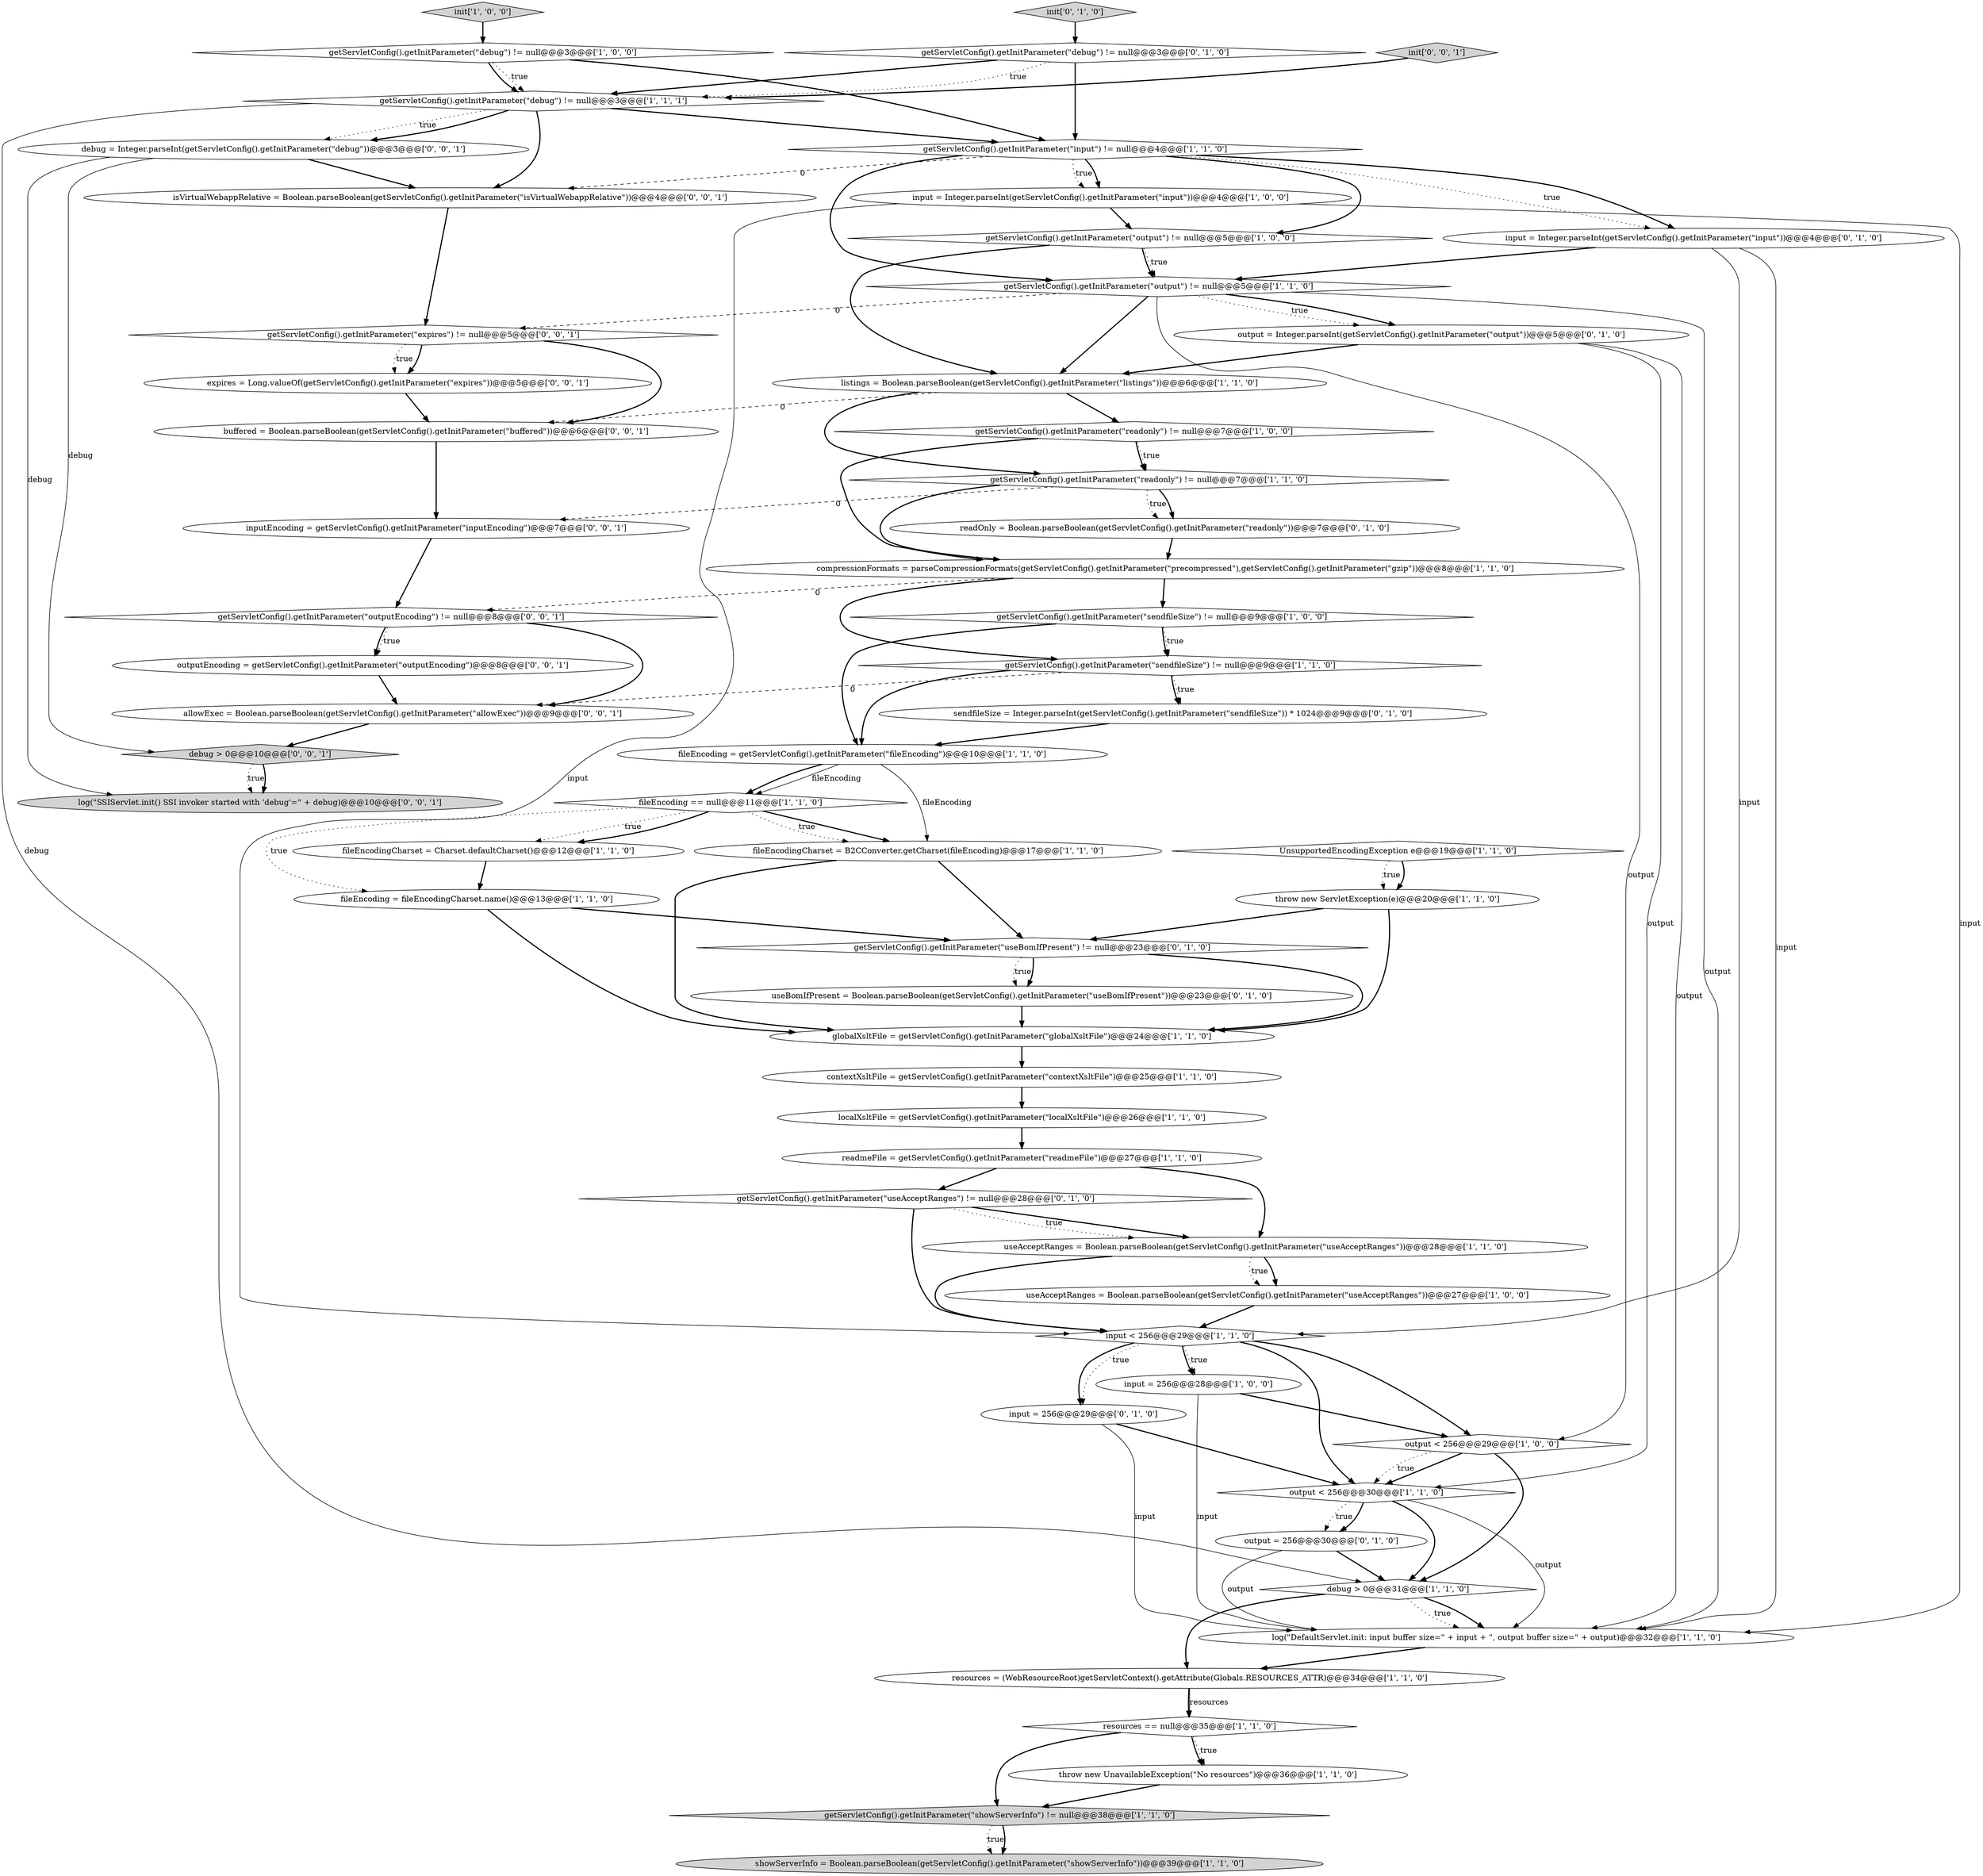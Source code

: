 digraph {
2 [style = filled, label = "globalXsltFile = getServletConfig().getInitParameter(\"globalXsltFile\")@@@24@@@['1', '1', '0']", fillcolor = white, shape = ellipse image = "AAA0AAABBB1BBB"];
50 [style = filled, label = "debug > 0@@@10@@@['0', '0', '1']", fillcolor = lightgray, shape = diamond image = "AAA0AAABBB3BBB"];
56 [style = filled, label = "isVirtualWebappRelative = Boolean.parseBoolean(getServletConfig().getInitParameter(\"isVirtualWebappRelative\"))@@@4@@@['0', '0', '1']", fillcolor = white, shape = ellipse image = "AAA0AAABBB3BBB"];
12 [style = filled, label = "getServletConfig().getInitParameter(\"output\") != null@@@5@@@['1', '0', '0']", fillcolor = white, shape = diamond image = "AAA0AAABBB1BBB"];
34 [style = filled, label = "fileEncoding == null@@@11@@@['1', '1', '0']", fillcolor = white, shape = diamond image = "AAA0AAABBB1BBB"];
1 [style = filled, label = "input = Integer.parseInt(getServletConfig().getInitParameter(\"input\"))@@@4@@@['1', '0', '0']", fillcolor = white, shape = ellipse image = "AAA0AAABBB1BBB"];
41 [style = filled, label = "readOnly = Boolean.parseBoolean(getServletConfig().getInitParameter(\"readonly\"))@@@7@@@['0', '1', '0']", fillcolor = white, shape = ellipse image = "AAA0AAABBB2BBB"];
52 [style = filled, label = "log(\"SSIServlet.init() SSI invoker started with 'debug'=\" + debug)@@@10@@@['0', '0', '1']", fillcolor = lightgray, shape = ellipse image = "AAA0AAABBB3BBB"];
10 [style = filled, label = "getServletConfig().getInitParameter(\"showServerInfo\") != null@@@38@@@['1', '1', '0']", fillcolor = lightgray, shape = diamond image = "AAA0AAABBB1BBB"];
51 [style = filled, label = "expires = Long.valueOf(getServletConfig().getInitParameter(\"expires\"))@@@5@@@['0', '0', '1']", fillcolor = white, shape = ellipse image = "AAA0AAABBB3BBB"];
25 [style = filled, label = "useAcceptRanges = Boolean.parseBoolean(getServletConfig().getInitParameter(\"useAcceptRanges\"))@@@28@@@['1', '1', '0']", fillcolor = white, shape = ellipse image = "AAA0AAABBB1BBB"];
46 [style = filled, label = "getServletConfig().getInitParameter(\"debug\") != null@@@3@@@['0', '1', '0']", fillcolor = white, shape = diamond image = "AAA0AAABBB2BBB"];
5 [style = filled, label = "output < 256@@@29@@@['1', '0', '0']", fillcolor = white, shape = diamond image = "AAA0AAABBB1BBB"];
39 [style = filled, label = "output = Integer.parseInt(getServletConfig().getInitParameter(\"output\"))@@@5@@@['0', '1', '0']", fillcolor = white, shape = ellipse image = "AAA0AAABBB2BBB"];
29 [style = filled, label = "fileEncodingCharset = Charset.defaultCharset()@@@12@@@['1', '1', '0']", fillcolor = white, shape = ellipse image = "AAA0AAABBB1BBB"];
7 [style = filled, label = "throw new ServletException(e)@@@20@@@['1', '1', '0']", fillcolor = white, shape = ellipse image = "AAA0AAABBB1BBB"];
4 [style = filled, label = "input = 256@@@28@@@['1', '0', '0']", fillcolor = white, shape = ellipse image = "AAA0AAABBB1BBB"];
17 [style = filled, label = "debug > 0@@@31@@@['1', '1', '0']", fillcolor = white, shape = diamond image = "AAA0AAABBB1BBB"];
35 [style = filled, label = "showServerInfo = Boolean.parseBoolean(getServletConfig().getInitParameter(\"showServerInfo\"))@@@39@@@['1', '1', '0']", fillcolor = lightgray, shape = ellipse image = "AAA0AAABBB1BBB"];
44 [style = filled, label = "input = Integer.parseInt(getServletConfig().getInitParameter(\"input\"))@@@4@@@['0', '1', '0']", fillcolor = white, shape = ellipse image = "AAA0AAABBB2BBB"];
49 [style = filled, label = "debug = Integer.parseInt(getServletConfig().getInitParameter(\"debug\"))@@@3@@@['0', '0', '1']", fillcolor = white, shape = ellipse image = "AAA0AAABBB3BBB"];
53 [style = filled, label = "buffered = Boolean.parseBoolean(getServletConfig().getInitParameter(\"buffered\"))@@@6@@@['0', '0', '1']", fillcolor = white, shape = ellipse image = "AAA0AAABBB3BBB"];
31 [style = filled, label = "input < 256@@@29@@@['1', '1', '0']", fillcolor = white, shape = diamond image = "AAA0AAABBB1BBB"];
37 [style = filled, label = "useBomIfPresent = Boolean.parseBoolean(getServletConfig().getInitParameter(\"useBomIfPresent\"))@@@23@@@['0', '1', '0']", fillcolor = white, shape = ellipse image = "AAA0AAABBB2BBB"];
38 [style = filled, label = "sendfileSize = Integer.parseInt(getServletConfig().getInitParameter(\"sendfileSize\")) * 1024@@@9@@@['0', '1', '0']", fillcolor = white, shape = ellipse image = "AAA0AAABBB2BBB"];
40 [style = filled, label = "getServletConfig().getInitParameter(\"useAcceptRanges\") != null@@@28@@@['0', '1', '0']", fillcolor = white, shape = diamond image = "AAA0AAABBB2BBB"];
57 [style = filled, label = "outputEncoding = getServletConfig().getInitParameter(\"outputEncoding\")@@@8@@@['0', '0', '1']", fillcolor = white, shape = ellipse image = "AAA0AAABBB3BBB"];
13 [style = filled, label = "listings = Boolean.parseBoolean(getServletConfig().getInitParameter(\"listings\"))@@@6@@@['1', '1', '0']", fillcolor = white, shape = ellipse image = "AAA0AAABBB1BBB"];
14 [style = filled, label = "log(\"DefaultServlet.init: input buffer size=\" + input + \", output buffer size=\" + output)@@@32@@@['1', '1', '0']", fillcolor = white, shape = ellipse image = "AAA0AAABBB1BBB"];
20 [style = filled, label = "resources == null@@@35@@@['1', '1', '0']", fillcolor = white, shape = diamond image = "AAA0AAABBB1BBB"];
0 [style = filled, label = "getServletConfig().getInitParameter(\"sendfileSize\") != null@@@9@@@['1', '0', '0']", fillcolor = white, shape = diamond image = "AAA0AAABBB1BBB"];
6 [style = filled, label = "output < 256@@@30@@@['1', '1', '0']", fillcolor = white, shape = diamond image = "AAA0AAABBB1BBB"];
24 [style = filled, label = "compressionFormats = parseCompressionFormats(getServletConfig().getInitParameter(\"precompressed\"),getServletConfig().getInitParameter(\"gzip\"))@@@8@@@['1', '1', '0']", fillcolor = white, shape = ellipse image = "AAA0AAABBB1BBB"];
30 [style = filled, label = "UnsupportedEncodingException e@@@19@@@['1', '1', '0']", fillcolor = white, shape = diamond image = "AAA0AAABBB1BBB"];
32 [style = filled, label = "getServletConfig().getInitParameter(\"debug\") != null@@@3@@@['1', '1', '1']", fillcolor = white, shape = diamond image = "AAA0AAABBB1BBB"];
36 [style = filled, label = "fileEncodingCharset = B2CConverter.getCharset(fileEncoding)@@@17@@@['1', '1', '0']", fillcolor = white, shape = ellipse image = "AAA0AAABBB1BBB"];
19 [style = filled, label = "useAcceptRanges = Boolean.parseBoolean(getServletConfig().getInitParameter(\"useAcceptRanges\"))@@@27@@@['1', '0', '0']", fillcolor = white, shape = ellipse image = "AAA0AAABBB1BBB"];
9 [style = filled, label = "localXsltFile = getServletConfig().getInitParameter(\"localXsltFile\")@@@26@@@['1', '1', '0']", fillcolor = white, shape = ellipse image = "AAA0AAABBB1BBB"];
28 [style = filled, label = "readmeFile = getServletConfig().getInitParameter(\"readmeFile\")@@@27@@@['1', '1', '0']", fillcolor = white, shape = ellipse image = "AAA0AAABBB1BBB"];
43 [style = filled, label = "getServletConfig().getInitParameter(\"useBomIfPresent\") != null@@@23@@@['0', '1', '0']", fillcolor = white, shape = diamond image = "AAA1AAABBB2BBB"];
54 [style = filled, label = "getServletConfig().getInitParameter(\"expires\") != null@@@5@@@['0', '0', '1']", fillcolor = white, shape = diamond image = "AAA0AAABBB3BBB"];
42 [style = filled, label = "input = 256@@@29@@@['0', '1', '0']", fillcolor = white, shape = ellipse image = "AAA0AAABBB2BBB"];
55 [style = filled, label = "allowExec = Boolean.parseBoolean(getServletConfig().getInitParameter(\"allowExec\"))@@@9@@@['0', '0', '1']", fillcolor = white, shape = ellipse image = "AAA0AAABBB3BBB"];
15 [style = filled, label = "getServletConfig().getInitParameter(\"debug\") != null@@@3@@@['1', '0', '0']", fillcolor = white, shape = diamond image = "AAA0AAABBB1BBB"];
48 [style = filled, label = "inputEncoding = getServletConfig().getInitParameter(\"inputEncoding\")@@@7@@@['0', '0', '1']", fillcolor = white, shape = ellipse image = "AAA0AAABBB3BBB"];
21 [style = filled, label = "throw new UnavailableException(\"No resources\")@@@36@@@['1', '1', '0']", fillcolor = white, shape = ellipse image = "AAA0AAABBB1BBB"];
33 [style = filled, label = "getServletConfig().getInitParameter(\"input\") != null@@@4@@@['1', '1', '0']", fillcolor = white, shape = diamond image = "AAA0AAABBB1BBB"];
3 [style = filled, label = "resources = (WebResourceRoot)getServletContext().getAttribute(Globals.RESOURCES_ATTR)@@@34@@@['1', '1', '0']", fillcolor = white, shape = ellipse image = "AAA0AAABBB1BBB"];
58 [style = filled, label = "getServletConfig().getInitParameter(\"outputEncoding\") != null@@@8@@@['0', '0', '1']", fillcolor = white, shape = diamond image = "AAA0AAABBB3BBB"];
18 [style = filled, label = "fileEncoding = fileEncodingCharset.name()@@@13@@@['1', '1', '0']", fillcolor = white, shape = ellipse image = "AAA0AAABBB1BBB"];
16 [style = filled, label = "getServletConfig().getInitParameter(\"output\") != null@@@5@@@['1', '1', '0']", fillcolor = white, shape = diamond image = "AAA0AAABBB1BBB"];
22 [style = filled, label = "getServletConfig().getInitParameter(\"sendfileSize\") != null@@@9@@@['1', '1', '0']", fillcolor = white, shape = diamond image = "AAA0AAABBB1BBB"];
26 [style = filled, label = "getServletConfig().getInitParameter(\"readonly\") != null@@@7@@@['1', '0', '0']", fillcolor = white, shape = diamond image = "AAA0AAABBB1BBB"];
47 [style = filled, label = "output = 256@@@30@@@['0', '1', '0']", fillcolor = white, shape = ellipse image = "AAA0AAABBB2BBB"];
45 [style = filled, label = "init['0', '1', '0']", fillcolor = lightgray, shape = diamond image = "AAA0AAABBB2BBB"];
23 [style = filled, label = "contextXsltFile = getServletConfig().getInitParameter(\"contextXsltFile\")@@@25@@@['1', '1', '0']", fillcolor = white, shape = ellipse image = "AAA0AAABBB1BBB"];
11 [style = filled, label = "init['1', '0', '0']", fillcolor = lightgray, shape = diamond image = "AAA0AAABBB1BBB"];
8 [style = filled, label = "fileEncoding = getServletConfig().getInitParameter(\"fileEncoding\")@@@10@@@['1', '1', '0']", fillcolor = white, shape = ellipse image = "AAA0AAABBB1BBB"];
59 [style = filled, label = "init['0', '0', '1']", fillcolor = lightgray, shape = diamond image = "AAA0AAABBB3BBB"];
27 [style = filled, label = "getServletConfig().getInitParameter(\"readonly\") != null@@@7@@@['1', '1', '0']", fillcolor = white, shape = diamond image = "AAA0AAABBB1BBB"];
27->41 [style = dotted, label="true"];
23->9 [style = bold, label=""];
34->29 [style = dotted, label="true"];
58->55 [style = bold, label=""];
14->3 [style = bold, label=""];
20->10 [style = bold, label=""];
20->21 [style = dotted, label="true"];
15->33 [style = bold, label=""];
38->8 [style = bold, label=""];
34->18 [style = dotted, label="true"];
58->57 [style = bold, label=""];
36->2 [style = bold, label=""];
25->19 [style = bold, label=""];
16->5 [style = solid, label="output"];
44->14 [style = solid, label="input"];
17->14 [style = bold, label=""];
24->58 [style = dashed, label="0"];
0->8 [style = bold, label=""];
37->2 [style = bold, label=""];
22->38 [style = dotted, label="true"];
17->3 [style = bold, label=""];
16->13 [style = bold, label=""];
15->32 [style = dotted, label="true"];
12->16 [style = bold, label=""];
5->17 [style = bold, label=""];
45->46 [style = bold, label=""];
4->14 [style = solid, label="input"];
27->48 [style = dashed, label="0"];
31->6 [style = bold, label=""];
30->7 [style = bold, label=""];
16->14 [style = solid, label="output"];
49->52 [style = solid, label="debug"];
57->55 [style = bold, label=""];
9->28 [style = bold, label=""];
34->29 [style = bold, label=""];
32->56 [style = bold, label=""];
54->51 [style = bold, label=""];
40->25 [style = bold, label=""];
33->12 [style = bold, label=""];
5->6 [style = bold, label=""];
1->31 [style = solid, label="input"];
13->26 [style = bold, label=""];
26->24 [style = bold, label=""];
16->39 [style = bold, label=""];
41->24 [style = bold, label=""];
0->22 [style = bold, label=""];
12->16 [style = dotted, label="true"];
1->12 [style = bold, label=""];
39->13 [style = bold, label=""];
16->54 [style = dashed, label="0"];
13->53 [style = dashed, label="0"];
24->0 [style = bold, label=""];
12->13 [style = bold, label=""];
6->14 [style = solid, label="output"];
13->27 [style = bold, label=""];
18->43 [style = bold, label=""];
31->5 [style = bold, label=""];
55->50 [style = bold, label=""];
8->36 [style = solid, label="fileEncoding"];
8->34 [style = solid, label="fileEncoding"];
39->14 [style = solid, label="output"];
15->32 [style = bold, label=""];
32->33 [style = bold, label=""];
46->32 [style = dotted, label="true"];
42->14 [style = solid, label="input"];
27->41 [style = bold, label=""];
47->14 [style = solid, label="output"];
7->2 [style = bold, label=""];
50->52 [style = dotted, label="true"];
22->38 [style = bold, label=""];
1->14 [style = solid, label="input"];
17->14 [style = dotted, label="true"];
39->6 [style = solid, label="output"];
32->17 [style = solid, label="debug"];
0->22 [style = dotted, label="true"];
36->43 [style = bold, label=""];
7->43 [style = bold, label=""];
58->57 [style = dotted, label="true"];
44->31 [style = solid, label="input"];
31->4 [style = dotted, label="true"];
6->47 [style = dotted, label="true"];
34->36 [style = bold, label=""];
11->15 [style = bold, label=""];
40->31 [style = bold, label=""];
48->58 [style = bold, label=""];
21->10 [style = bold, label=""];
43->37 [style = dotted, label="true"];
16->39 [style = dotted, label="true"];
31->4 [style = bold, label=""];
42->6 [style = bold, label=""];
53->48 [style = bold, label=""];
25->19 [style = dotted, label="true"];
10->35 [style = dotted, label="true"];
30->7 [style = dotted, label="true"];
25->31 [style = bold, label=""];
29->18 [style = bold, label=""];
49->50 [style = solid, label="debug"];
34->36 [style = dotted, label="true"];
43->2 [style = bold, label=""];
22->8 [style = bold, label=""];
18->2 [style = bold, label=""];
10->35 [style = bold, label=""];
46->32 [style = bold, label=""];
4->5 [style = bold, label=""];
22->55 [style = dashed, label="0"];
6->47 [style = bold, label=""];
40->25 [style = dotted, label="true"];
6->17 [style = bold, label=""];
33->44 [style = dotted, label="true"];
43->37 [style = bold, label=""];
51->53 [style = bold, label=""];
33->44 [style = bold, label=""];
54->51 [style = dotted, label="true"];
32->49 [style = dotted, label="true"];
31->42 [style = dotted, label="true"];
26->27 [style = bold, label=""];
56->54 [style = bold, label=""];
8->34 [style = bold, label=""];
33->16 [style = bold, label=""];
3->20 [style = bold, label=""];
46->33 [style = bold, label=""];
24->22 [style = bold, label=""];
5->6 [style = dotted, label="true"];
20->21 [style = bold, label=""];
27->24 [style = bold, label=""];
31->42 [style = bold, label=""];
32->49 [style = bold, label=""];
44->16 [style = bold, label=""];
47->17 [style = bold, label=""];
49->56 [style = bold, label=""];
50->52 [style = bold, label=""];
28->40 [style = bold, label=""];
33->1 [style = dotted, label="true"];
26->27 [style = dotted, label="true"];
19->31 [style = bold, label=""];
33->56 [style = dashed, label="0"];
59->32 [style = bold, label=""];
3->20 [style = solid, label="resources"];
28->25 [style = bold, label=""];
2->23 [style = bold, label=""];
54->53 [style = bold, label=""];
33->1 [style = bold, label=""];
}
